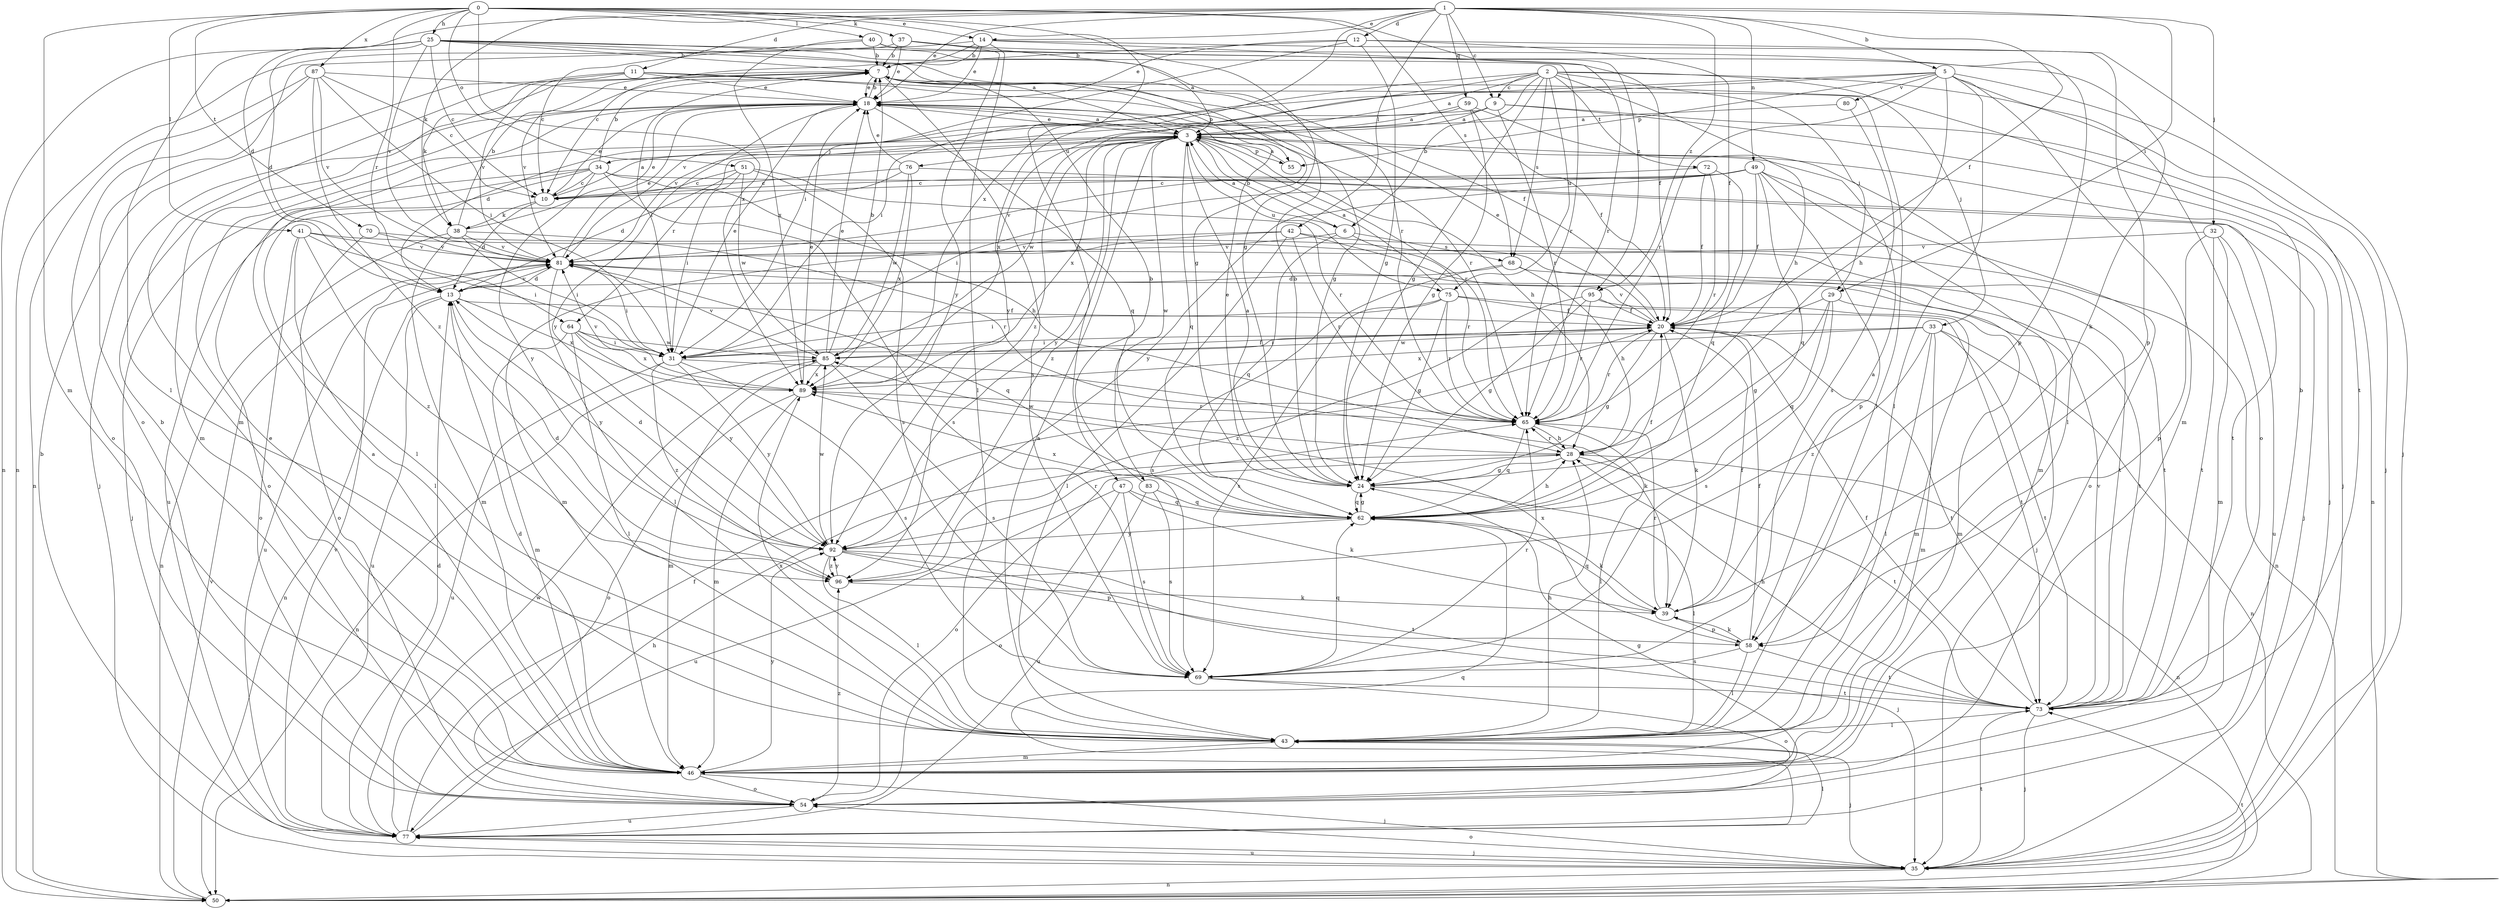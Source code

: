 strict digraph  {
0;
1;
2;
3;
5;
6;
7;
9;
10;
11;
12;
13;
14;
18;
20;
24;
25;
28;
29;
31;
32;
33;
34;
35;
37;
38;
39;
40;
41;
42;
43;
46;
47;
49;
50;
51;
54;
55;
58;
59;
62;
64;
65;
68;
69;
70;
72;
73;
75;
76;
77;
80;
81;
83;
85;
87;
89;
92;
95;
96;
0 -> 14  [label=e];
0 -> 24  [label=g];
0 -> 25  [label=h];
0 -> 37  [label=k];
0 -> 40  [label=l];
0 -> 41  [label=l];
0 -> 46  [label=m];
0 -> 47  [label=n];
0 -> 51  [label=o];
0 -> 64  [label=r];
0 -> 68  [label=s];
0 -> 70  [label=t];
0 -> 87  [label=x];
0 -> 89  [label=x];
0 -> 95  [label=z];
1 -> 5  [label=b];
1 -> 9  [label=c];
1 -> 11  [label=d];
1 -> 12  [label=d];
1 -> 13  [label=d];
1 -> 14  [label=e];
1 -> 18  [label=e];
1 -> 20  [label=f];
1 -> 29  [label=i];
1 -> 32  [label=j];
1 -> 38  [label=k];
1 -> 42  [label=l];
1 -> 49  [label=n];
1 -> 59  [label=q];
1 -> 89  [label=x];
1 -> 95  [label=z];
2 -> 3  [label=a];
2 -> 6  [label=b];
2 -> 9  [label=c];
2 -> 24  [label=g];
2 -> 28  [label=h];
2 -> 29  [label=i];
2 -> 31  [label=i];
2 -> 33  [label=j];
2 -> 68  [label=s];
2 -> 72  [label=t];
2 -> 73  [label=t];
2 -> 75  [label=u];
2 -> 96  [label=z];
3 -> 6  [label=b];
3 -> 18  [label=e];
3 -> 28  [label=h];
3 -> 34  [label=j];
3 -> 35  [label=j];
3 -> 55  [label=p];
3 -> 62  [label=q];
3 -> 64  [label=r];
3 -> 65  [label=r];
3 -> 75  [label=u];
3 -> 76  [label=u];
3 -> 83  [label=w];
3 -> 85  [label=w];
3 -> 89  [label=x];
3 -> 92  [label=y];
3 -> 96  [label=z];
5 -> 28  [label=h];
5 -> 35  [label=j];
5 -> 43  [label=l];
5 -> 46  [label=m];
5 -> 54  [label=o];
5 -> 55  [label=p];
5 -> 65  [label=r];
5 -> 80  [label=v];
5 -> 81  [label=v];
5 -> 92  [label=y];
6 -> 3  [label=a];
6 -> 62  [label=q];
6 -> 65  [label=r];
6 -> 68  [label=s];
6 -> 81  [label=v];
7 -> 18  [label=e];
7 -> 20  [label=f];
7 -> 31  [label=i];
7 -> 55  [label=p];
7 -> 69  [label=s];
7 -> 81  [label=v];
9 -> 3  [label=a];
9 -> 35  [label=j];
9 -> 50  [label=n];
9 -> 65  [label=r];
9 -> 81  [label=v];
9 -> 89  [label=x];
10 -> 3  [label=a];
10 -> 13  [label=d];
10 -> 18  [label=e];
10 -> 38  [label=k];
11 -> 18  [label=e];
11 -> 24  [label=g];
11 -> 38  [label=k];
11 -> 43  [label=l];
11 -> 46  [label=m];
11 -> 81  [label=v];
12 -> 7  [label=b];
12 -> 18  [label=e];
12 -> 20  [label=f];
12 -> 24  [label=g];
12 -> 31  [label=i];
12 -> 35  [label=j];
13 -> 20  [label=f];
13 -> 50  [label=n];
13 -> 77  [label=u];
13 -> 81  [label=v];
13 -> 89  [label=x];
13 -> 92  [label=y];
14 -> 7  [label=b];
14 -> 10  [label=c];
14 -> 18  [label=e];
14 -> 43  [label=l];
14 -> 54  [label=o];
14 -> 58  [label=p];
14 -> 65  [label=r];
18 -> 3  [label=a];
18 -> 7  [label=b];
18 -> 35  [label=j];
18 -> 46  [label=m];
18 -> 62  [label=q];
18 -> 65  [label=r];
18 -> 92  [label=y];
20 -> 18  [label=e];
20 -> 24  [label=g];
20 -> 31  [label=i];
20 -> 39  [label=k];
20 -> 65  [label=r];
20 -> 73  [label=t];
20 -> 81  [label=v];
20 -> 85  [label=w];
24 -> 3  [label=a];
24 -> 7  [label=b];
24 -> 18  [label=e];
24 -> 43  [label=l];
24 -> 62  [label=q];
25 -> 3  [label=a];
25 -> 7  [label=b];
25 -> 10  [label=c];
25 -> 13  [label=d];
25 -> 24  [label=g];
25 -> 39  [label=k];
25 -> 43  [label=l];
25 -> 50  [label=n];
25 -> 65  [label=r];
25 -> 81  [label=v];
28 -> 24  [label=g];
28 -> 50  [label=n];
28 -> 54  [label=o];
28 -> 65  [label=r];
28 -> 73  [label=t];
28 -> 85  [label=w];
29 -> 20  [label=f];
29 -> 24  [label=g];
29 -> 46  [label=m];
29 -> 62  [label=q];
29 -> 69  [label=s];
31 -> 18  [label=e];
31 -> 39  [label=k];
31 -> 69  [label=s];
31 -> 77  [label=u];
31 -> 92  [label=y];
31 -> 96  [label=z];
32 -> 46  [label=m];
32 -> 58  [label=p];
32 -> 73  [label=t];
32 -> 77  [label=u];
32 -> 81  [label=v];
33 -> 31  [label=i];
33 -> 43  [label=l];
33 -> 46  [label=m];
33 -> 50  [label=n];
33 -> 73  [label=t];
33 -> 89  [label=x];
33 -> 96  [label=z];
34 -> 7  [label=b];
34 -> 10  [label=c];
34 -> 28  [label=h];
34 -> 35  [label=j];
34 -> 43  [label=l];
34 -> 69  [label=s];
34 -> 73  [label=t];
34 -> 77  [label=u];
34 -> 92  [label=y];
35 -> 50  [label=n];
35 -> 54  [label=o];
35 -> 73  [label=t];
35 -> 77  [label=u];
37 -> 3  [label=a];
37 -> 7  [label=b];
37 -> 18  [label=e];
37 -> 50  [label=n];
37 -> 58  [label=p];
37 -> 92  [label=y];
38 -> 7  [label=b];
38 -> 18  [label=e];
38 -> 31  [label=i];
38 -> 46  [label=m];
38 -> 50  [label=n];
38 -> 65  [label=r];
38 -> 81  [label=v];
39 -> 3  [label=a];
39 -> 20  [label=f];
39 -> 58  [label=p];
39 -> 62  [label=q];
39 -> 65  [label=r];
40 -> 7  [label=b];
40 -> 10  [label=c];
40 -> 20  [label=f];
40 -> 65  [label=r];
40 -> 89  [label=x];
41 -> 31  [label=i];
41 -> 43  [label=l];
41 -> 54  [label=o];
41 -> 73  [label=t];
41 -> 81  [label=v];
41 -> 96  [label=z];
42 -> 35  [label=j];
42 -> 43  [label=l];
42 -> 46  [label=m];
42 -> 50  [label=n];
42 -> 65  [label=r];
42 -> 81  [label=v];
43 -> 3  [label=a];
43 -> 28  [label=h];
43 -> 35  [label=j];
43 -> 46  [label=m];
43 -> 89  [label=x];
46 -> 3  [label=a];
46 -> 7  [label=b];
46 -> 13  [label=d];
46 -> 18  [label=e];
46 -> 35  [label=j];
46 -> 54  [label=o];
46 -> 92  [label=y];
47 -> 39  [label=k];
47 -> 54  [label=o];
47 -> 62  [label=q];
47 -> 69  [label=s];
47 -> 77  [label=u];
49 -> 10  [label=c];
49 -> 20  [label=f];
49 -> 31  [label=i];
49 -> 46  [label=m];
49 -> 54  [label=o];
49 -> 58  [label=p];
49 -> 62  [label=q];
49 -> 81  [label=v];
49 -> 92  [label=y];
50 -> 73  [label=t];
50 -> 81  [label=v];
51 -> 10  [label=c];
51 -> 13  [label=d];
51 -> 31  [label=i];
51 -> 65  [label=r];
51 -> 69  [label=s];
51 -> 85  [label=w];
54 -> 24  [label=g];
54 -> 77  [label=u];
54 -> 96  [label=z];
55 -> 3  [label=a];
58 -> 20  [label=f];
58 -> 39  [label=k];
58 -> 43  [label=l];
58 -> 69  [label=s];
58 -> 73  [label=t];
58 -> 89  [label=x];
59 -> 3  [label=a];
59 -> 13  [label=d];
59 -> 20  [label=f];
59 -> 24  [label=g];
59 -> 43  [label=l];
62 -> 20  [label=f];
62 -> 24  [label=g];
62 -> 28  [label=h];
62 -> 39  [label=k];
62 -> 89  [label=x];
62 -> 92  [label=y];
64 -> 31  [label=i];
64 -> 43  [label=l];
64 -> 46  [label=m];
64 -> 85  [label=w];
64 -> 89  [label=x];
64 -> 92  [label=y];
65 -> 28  [label=h];
65 -> 43  [label=l];
65 -> 62  [label=q];
68 -> 13  [label=d];
68 -> 28  [label=h];
68 -> 69  [label=s];
68 -> 73  [label=t];
69 -> 54  [label=o];
69 -> 62  [label=q];
69 -> 65  [label=r];
69 -> 73  [label=t];
70 -> 54  [label=o];
70 -> 73  [label=t];
70 -> 81  [label=v];
72 -> 10  [label=c];
72 -> 20  [label=f];
72 -> 62  [label=q];
72 -> 65  [label=r];
73 -> 7  [label=b];
73 -> 20  [label=f];
73 -> 28  [label=h];
73 -> 35  [label=j];
73 -> 43  [label=l];
73 -> 81  [label=v];
75 -> 3  [label=a];
75 -> 20  [label=f];
75 -> 24  [label=g];
75 -> 31  [label=i];
75 -> 65  [label=r];
75 -> 69  [label=s];
75 -> 73  [label=t];
76 -> 10  [label=c];
76 -> 18  [label=e];
76 -> 35  [label=j];
76 -> 54  [label=o];
76 -> 85  [label=w];
76 -> 89  [label=x];
77 -> 7  [label=b];
77 -> 13  [label=d];
77 -> 20  [label=f];
77 -> 28  [label=h];
77 -> 35  [label=j];
77 -> 43  [label=l];
77 -> 62  [label=q];
77 -> 81  [label=v];
77 -> 85  [label=w];
80 -> 3  [label=a];
80 -> 69  [label=s];
81 -> 13  [label=d];
81 -> 18  [label=e];
81 -> 31  [label=i];
81 -> 43  [label=l];
81 -> 62  [label=q];
81 -> 77  [label=u];
83 -> 7  [label=b];
83 -> 62  [label=q];
83 -> 69  [label=s];
83 -> 77  [label=u];
85 -> 7  [label=b];
85 -> 18  [label=e];
85 -> 20  [label=f];
85 -> 46  [label=m];
85 -> 50  [label=n];
85 -> 69  [label=s];
85 -> 81  [label=v];
85 -> 89  [label=x];
87 -> 10  [label=c];
87 -> 18  [label=e];
87 -> 31  [label=i];
87 -> 50  [label=n];
87 -> 54  [label=o];
87 -> 81  [label=v];
87 -> 96  [label=z];
89 -> 18  [label=e];
89 -> 46  [label=m];
89 -> 54  [label=o];
89 -> 65  [label=r];
89 -> 81  [label=v];
92 -> 13  [label=d];
92 -> 35  [label=j];
92 -> 43  [label=l];
92 -> 58  [label=p];
92 -> 65  [label=r];
92 -> 73  [label=t];
92 -> 85  [label=w];
92 -> 96  [label=z];
95 -> 20  [label=f];
95 -> 24  [label=g];
95 -> 46  [label=m];
95 -> 65  [label=r];
95 -> 96  [label=z];
96 -> 13  [label=d];
96 -> 39  [label=k];
96 -> 92  [label=y];
}
